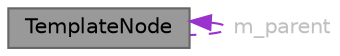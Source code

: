 digraph "TemplateNode"
{
 // INTERACTIVE_SVG=YES
 // LATEX_PDF_SIZE
  bgcolor="transparent";
  edge [fontname=Helvetica,fontsize=10,labelfontname=Helvetica,labelfontsize=10];
  node [fontname=Helvetica,fontsize=10,shape=box,height=0.2,width=0.4];
  Node1 [label="TemplateNode",height=0.2,width=0.4,color="gray40", fillcolor="grey60", style="filled", fontcolor="black",tooltip="Base class of all nodes in a template's AST."];
  Node1 -> Node1 [dir="back",color="darkorchid3",style="dashed",label=" m_parent",fontcolor="grey" ];
}
